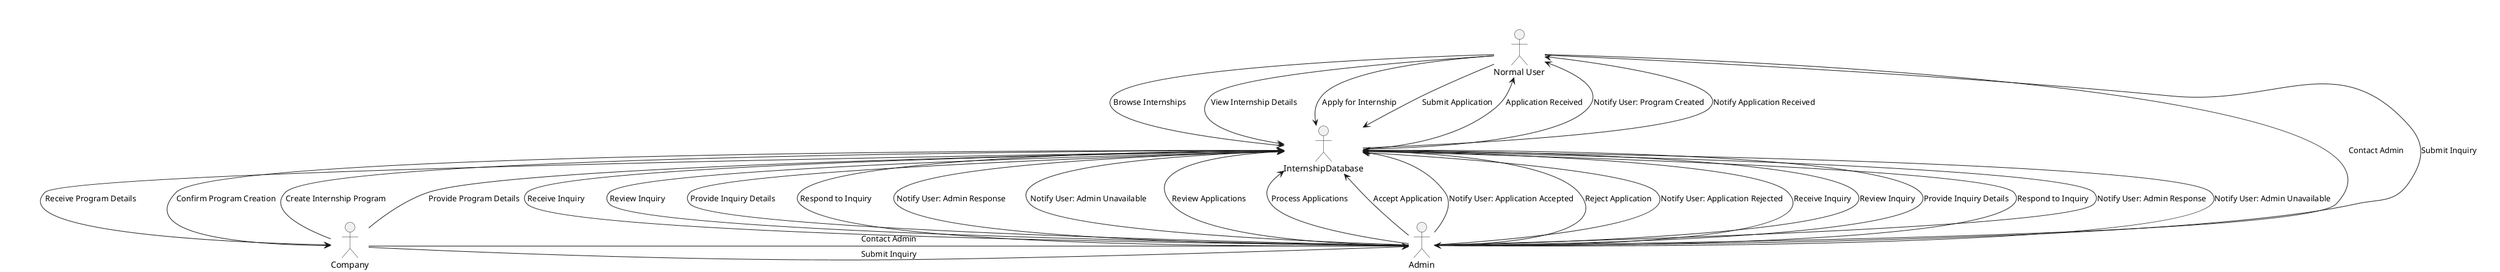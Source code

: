 @startuml communication
actor "Normal User" as NormalUser
actor "Admin" as Admin
actor "Company" as Company
database "Internship Database" {
  folder "Internship Programs"
  folder "Applications"
  folder "Inquiries"
}

NormalUser -> InternshipDatabase: "Browse Internships"
NormalUser -> InternshipDatabase: "View Internship Details"
NormalUser -> InternshipDatabase: "Apply for Internship"
InternshipDatabase --> NormalUser: "Application Received"

NormalUser -> Admin: "Contact Admin"
NormalUser -> Admin: "Submit Inquiry"

Admin --> InternshipDatabase: "Receive Inquiry"
Admin --> InternshipDatabase: "Review Inquiry"
Admin --> InternshipDatabase: "Provide Inquiry Details"
Admin --> InternshipDatabase: "Respond to Inquiry"
Admin --> InternshipDatabase: "Notify User: Admin Response"
Admin --> InternshipDatabase: "Notify User: Admin Unavailable"

Company -> InternshipDatabase: "Create Internship Program"
Company -> InternshipDatabase: "Provide Program Details"

InternshipDatabase --> Company: "Receive Program Details"
InternshipDatabase --> Company: "Confirm Program Creation"
InternshipDatabase --> NormalUser: "Notify User: Program Created"

Admin --> InternshipDatabase: "Review Applications"
Admin --> InternshipDatabase: "Process Applications"
Admin --> InternshipDatabase: "Accept Application"
Admin --> InternshipDatabase: "Notify User: Application Accepted"
Admin --> InternshipDatabase: "Reject Application"
Admin --> InternshipDatabase: "Notify User: Application Rejected"

NormalUser -> InternshipDatabase: "Submit Application"
InternshipDatabase --> NormalUser: "Notify Application Received"

Company -> Admin: "Contact Admin"
Company -> Admin: "Submit Inquiry"

Admin --> InternshipDatabase: "Receive Inquiry"
Admin --> InternshipDatabase: "Review Inquiry"
Admin --> InternshipDatabase: "Provide Inquiry Details"
Admin --> InternshipDatabase: "Respond to Inquiry"
Admin --> InternshipDatabase: "Notify User: Admin Response"
Admin --> InternshipDatabase: "Notify User: Admin Unavailable"

@enduml
